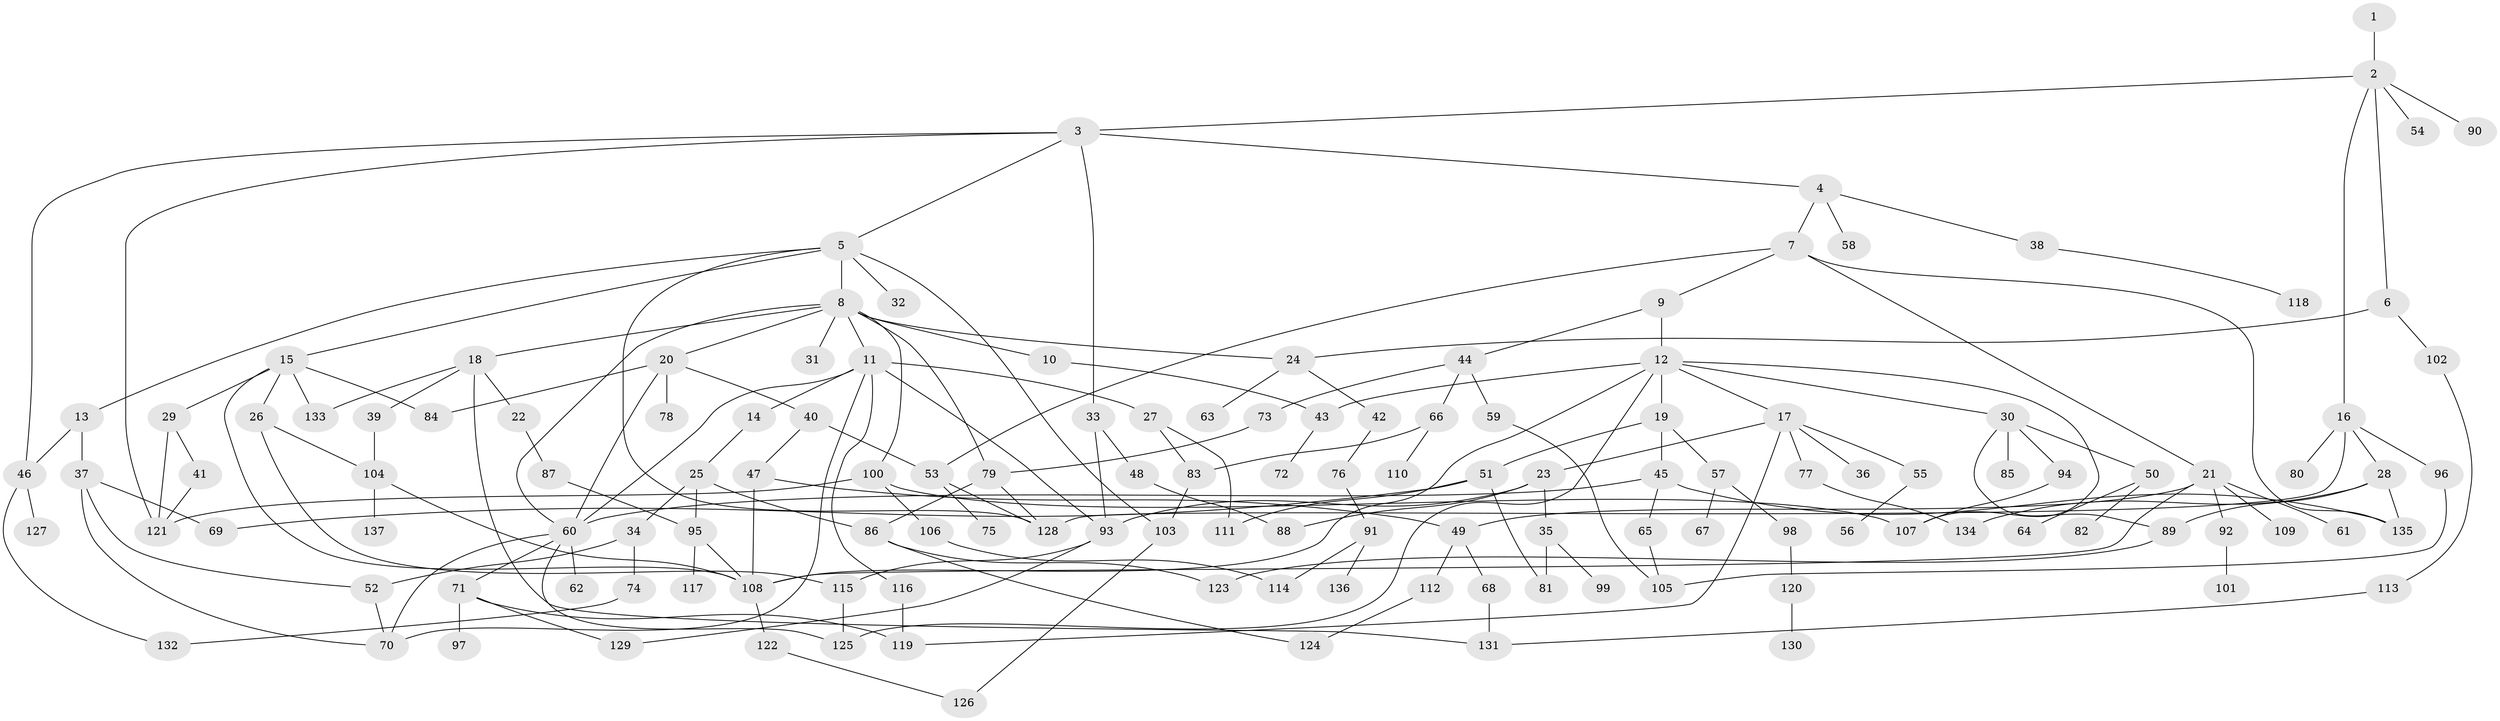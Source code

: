 // Generated by graph-tools (version 1.1) at 2025/25/03/09/25 03:25:33]
// undirected, 137 vertices, 194 edges
graph export_dot {
graph [start="1"]
  node [color=gray90,style=filled];
  1;
  2;
  3;
  4;
  5;
  6;
  7;
  8;
  9;
  10;
  11;
  12;
  13;
  14;
  15;
  16;
  17;
  18;
  19;
  20;
  21;
  22;
  23;
  24;
  25;
  26;
  27;
  28;
  29;
  30;
  31;
  32;
  33;
  34;
  35;
  36;
  37;
  38;
  39;
  40;
  41;
  42;
  43;
  44;
  45;
  46;
  47;
  48;
  49;
  50;
  51;
  52;
  53;
  54;
  55;
  56;
  57;
  58;
  59;
  60;
  61;
  62;
  63;
  64;
  65;
  66;
  67;
  68;
  69;
  70;
  71;
  72;
  73;
  74;
  75;
  76;
  77;
  78;
  79;
  80;
  81;
  82;
  83;
  84;
  85;
  86;
  87;
  88;
  89;
  90;
  91;
  92;
  93;
  94;
  95;
  96;
  97;
  98;
  99;
  100;
  101;
  102;
  103;
  104;
  105;
  106;
  107;
  108;
  109;
  110;
  111;
  112;
  113;
  114;
  115;
  116;
  117;
  118;
  119;
  120;
  121;
  122;
  123;
  124;
  125;
  126;
  127;
  128;
  129;
  130;
  131;
  132;
  133;
  134;
  135;
  136;
  137;
  1 -- 2;
  2 -- 3;
  2 -- 6;
  2 -- 16;
  2 -- 54;
  2 -- 90;
  3 -- 4;
  3 -- 5;
  3 -- 33;
  3 -- 121;
  3 -- 46;
  4 -- 7;
  4 -- 38;
  4 -- 58;
  5 -- 8;
  5 -- 13;
  5 -- 15;
  5 -- 32;
  5 -- 103;
  5 -- 128;
  6 -- 102;
  6 -- 24;
  7 -- 9;
  7 -- 21;
  7 -- 135;
  7 -- 53;
  8 -- 10;
  8 -- 11;
  8 -- 18;
  8 -- 20;
  8 -- 24;
  8 -- 31;
  8 -- 79;
  8 -- 100;
  8 -- 60;
  9 -- 12;
  9 -- 44;
  10 -- 43;
  11 -- 14;
  11 -- 27;
  11 -- 70;
  11 -- 93;
  11 -- 116;
  11 -- 60;
  12 -- 17;
  12 -- 19;
  12 -- 30;
  12 -- 125;
  12 -- 43;
  12 -- 108;
  12 -- 107;
  13 -- 37;
  13 -- 46;
  14 -- 25;
  15 -- 26;
  15 -- 29;
  15 -- 108;
  15 -- 84;
  15 -- 133;
  16 -- 28;
  16 -- 80;
  16 -- 96;
  16 -- 128;
  17 -- 23;
  17 -- 36;
  17 -- 55;
  17 -- 77;
  17 -- 119;
  18 -- 22;
  18 -- 39;
  18 -- 131;
  18 -- 133;
  19 -- 45;
  19 -- 51;
  19 -- 57;
  20 -- 40;
  20 -- 60;
  20 -- 78;
  20 -- 84;
  21 -- 49;
  21 -- 61;
  21 -- 92;
  21 -- 108;
  21 -- 109;
  22 -- 87;
  23 -- 35;
  23 -- 88;
  23 -- 93;
  24 -- 42;
  24 -- 63;
  25 -- 34;
  25 -- 86;
  25 -- 95;
  26 -- 104;
  26 -- 115;
  27 -- 83;
  27 -- 111;
  28 -- 89;
  28 -- 134;
  28 -- 135;
  29 -- 41;
  29 -- 121;
  30 -- 50;
  30 -- 85;
  30 -- 94;
  30 -- 89;
  33 -- 48;
  33 -- 93;
  34 -- 74;
  34 -- 52;
  35 -- 81;
  35 -- 99;
  37 -- 52;
  37 -- 69;
  37 -- 70;
  38 -- 118;
  39 -- 104;
  40 -- 47;
  40 -- 53;
  41 -- 121;
  42 -- 76;
  43 -- 72;
  44 -- 59;
  44 -- 66;
  44 -- 73;
  45 -- 65;
  45 -- 135;
  45 -- 60;
  46 -- 127;
  46 -- 132;
  47 -- 108;
  47 -- 49;
  48 -- 88;
  49 -- 68;
  49 -- 112;
  50 -- 64;
  50 -- 82;
  51 -- 69;
  51 -- 111;
  51 -- 81;
  52 -- 70;
  53 -- 75;
  53 -- 128;
  55 -- 56;
  57 -- 67;
  57 -- 98;
  59 -- 105;
  60 -- 62;
  60 -- 71;
  60 -- 125;
  60 -- 70;
  65 -- 105;
  66 -- 83;
  66 -- 110;
  68 -- 131;
  71 -- 97;
  71 -- 119;
  71 -- 129;
  73 -- 79;
  74 -- 132;
  76 -- 91;
  77 -- 134;
  79 -- 86;
  79 -- 128;
  83 -- 103;
  86 -- 124;
  86 -- 123;
  87 -- 95;
  89 -- 123;
  91 -- 136;
  91 -- 114;
  92 -- 101;
  93 -- 115;
  93 -- 129;
  94 -- 107;
  95 -- 117;
  95 -- 108;
  96 -- 105;
  98 -- 120;
  100 -- 106;
  100 -- 107;
  100 -- 121;
  102 -- 113;
  103 -- 126;
  104 -- 137;
  104 -- 108;
  106 -- 114;
  108 -- 122;
  112 -- 124;
  113 -- 131;
  115 -- 125;
  116 -- 119;
  120 -- 130;
  122 -- 126;
}
